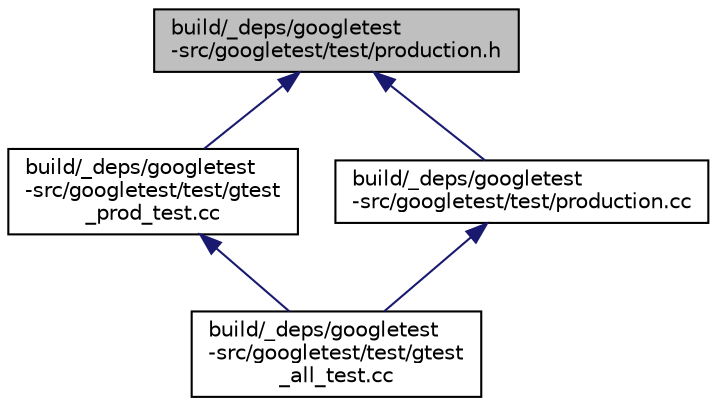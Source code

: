 digraph "build/_deps/googletest-src/googletest/test/production.h"
{
 // LATEX_PDF_SIZE
  edge [fontname="Helvetica",fontsize="10",labelfontname="Helvetica",labelfontsize="10"];
  node [fontname="Helvetica",fontsize="10",shape=record];
  Node1 [label="build/_deps/googletest\l-src/googletest/test/production.h",height=0.2,width=0.4,color="black", fillcolor="grey75", style="filled", fontcolor="black",tooltip=" "];
  Node1 -> Node2 [dir="back",color="midnightblue",fontsize="10",style="solid"];
  Node2 [label="build/_deps/googletest\l-src/googletest/test/gtest\l_prod_test.cc",height=0.2,width=0.4,color="black", fillcolor="white", style="filled",URL="$gtest__prod__test_8cc.html",tooltip=" "];
  Node2 -> Node3 [dir="back",color="midnightblue",fontsize="10",style="solid"];
  Node3 [label="build/_deps/googletest\l-src/googletest/test/gtest\l_all_test.cc",height=0.2,width=0.4,color="black", fillcolor="white", style="filled",URL="$gtest__all__test_8cc.html",tooltip=" "];
  Node1 -> Node4 [dir="back",color="midnightblue",fontsize="10",style="solid"];
  Node4 [label="build/_deps/googletest\l-src/googletest/test/production.cc",height=0.2,width=0.4,color="black", fillcolor="white", style="filled",URL="$production_8cc.html",tooltip=" "];
  Node4 -> Node3 [dir="back",color="midnightblue",fontsize="10",style="solid"];
}
